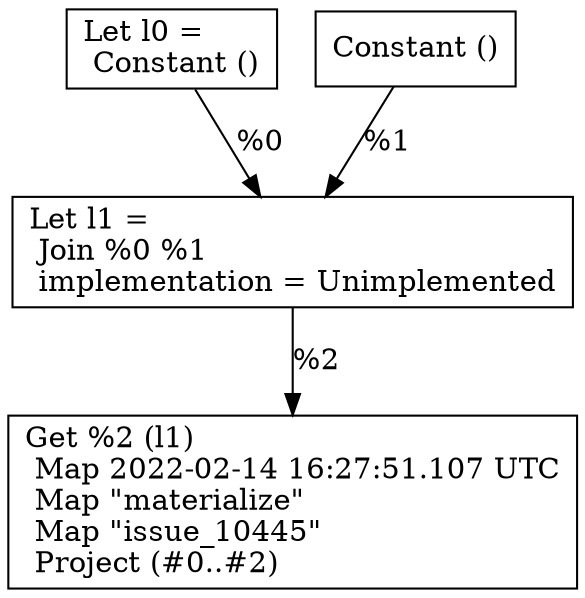 digraph G {
    node0 [shape = record, label="Let l0 =\l Constant ()\l"]
    node1 [shape = record, label=" Constant ()\l"]
    node2 [shape = record, label="Let l1 =\l Join %0 %1\l  implementation = Unimplemented\l"]
    node3 [shape = record, label=" Get %2 (l1)\l Map 2022-02-14 16:27:51.107 UTC\l Map \"materialize\"\l Map \"issue_10445\"\l Project (#0..#2)\l"]
    node1 -> node2 [label = "%1\l"]
    node2 -> node3 [label = "%2\l"]
    node0 -> node2 [label = "%0\l"]
}
